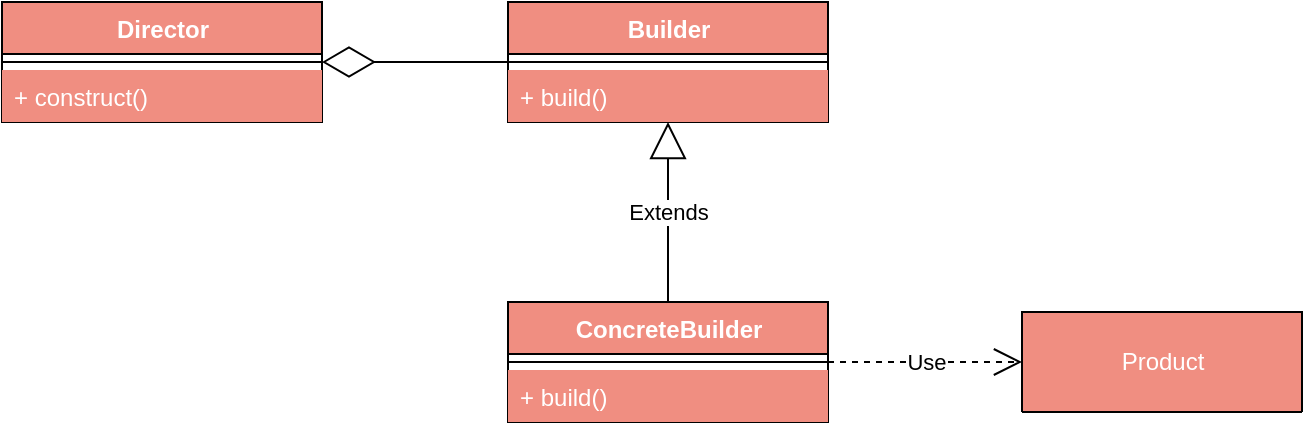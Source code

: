 <mxfile version="12.4.3" type="github" pages="1"><diagram id="1CAOGgvIvjKLpsvZ2Gji" name="Page-1"><mxGraphModel dx="1186" dy="741" grid="1" gridSize="10" guides="1" tooltips="1" connect="1" arrows="1" fold="1" page="1" pageScale="1" pageWidth="827" pageHeight="1169" math="0" shadow="0"><root><mxCell id="0"/><mxCell id="1" parent="0"/><mxCell id="thZ5vhYtM6uTpVSWlaAe-1" value="Builder" style="swimlane;fontStyle=1;align=center;verticalAlign=top;childLayout=stackLayout;horizontal=1;startSize=26;horizontalStack=0;resizeParent=1;resizeParentMax=0;resizeLast=0;collapsible=1;marginBottom=0;fillColor=#F08E81;fontColor=#FFFFFF;html=1;" vertex="1" parent="1"><mxGeometry x="333" y="220" width="160" height="60" as="geometry"/></mxCell><mxCell id="thZ5vhYtM6uTpVSWlaAe-2" value="" style="line;strokeWidth=1;fillColor=#F08E81;align=left;verticalAlign=middle;spacingTop=-1;spacingLeft=3;spacingRight=3;rotatable=0;labelPosition=right;points=[];portConstraint=eastwest;fontColor=#FFFFFF;" vertex="1" parent="thZ5vhYtM6uTpVSWlaAe-1"><mxGeometry y="26" width="160" height="8" as="geometry"/></mxCell><mxCell id="thZ5vhYtM6uTpVSWlaAe-3" value="+ build()" style="text;strokeColor=none;fillColor=#F08E81;align=left;verticalAlign=top;spacingLeft=4;spacingRight=4;overflow=hidden;rotatable=0;points=[[0,0.5],[1,0.5]];portConstraint=eastwest;fontColor=#FFFFFF;" vertex="1" parent="thZ5vhYtM6uTpVSWlaAe-1"><mxGeometry y="34" width="160" height="26" as="geometry"/></mxCell><mxCell id="thZ5vhYtM6uTpVSWlaAe-4" value="ConcreteBuilder" style="swimlane;fontStyle=1;align=center;verticalAlign=top;childLayout=stackLayout;horizontal=1;startSize=26;horizontalStack=0;resizeParent=1;resizeParentMax=0;resizeLast=0;collapsible=1;marginBottom=0;fillColor=#F08E81;fontColor=#FFFFFF;html=1;" vertex="1" parent="1"><mxGeometry x="333" y="370" width="160" height="60" as="geometry"/></mxCell><mxCell id="thZ5vhYtM6uTpVSWlaAe-5" value="" style="line;strokeWidth=1;fillColor=#F08E81;align=left;verticalAlign=middle;spacingTop=-1;spacingLeft=3;spacingRight=3;rotatable=0;labelPosition=right;points=[];portConstraint=eastwest;fontColor=#FFFFFF;" vertex="1" parent="thZ5vhYtM6uTpVSWlaAe-4"><mxGeometry y="26" width="160" height="8" as="geometry"/></mxCell><mxCell id="thZ5vhYtM6uTpVSWlaAe-6" value="+ build()" style="text;strokeColor=none;fillColor=#F08E81;align=left;verticalAlign=top;spacingLeft=4;spacingRight=4;overflow=hidden;rotatable=0;points=[[0,0.5],[1,0.5]];portConstraint=eastwest;fontColor=#FFFFFF;" vertex="1" parent="thZ5vhYtM6uTpVSWlaAe-4"><mxGeometry y="34" width="160" height="26" as="geometry"/></mxCell><mxCell id="thZ5vhYtM6uTpVSWlaAe-7" value="Extends" style="endArrow=block;endSize=16;endFill=0;html=1;fontColor=#000000;exitX=0.5;exitY=0;exitDx=0;exitDy=0;entryX=0.5;entryY=1;entryDx=0;entryDy=0;" edge="1" parent="1" source="thZ5vhYtM6uTpVSWlaAe-4" target="thZ5vhYtM6uTpVSWlaAe-1"><mxGeometry width="160" relative="1" as="geometry"><mxPoint x="173" y="300" as="sourcePoint"/><mxPoint x="333" y="300" as="targetPoint"/></mxGeometry></mxCell><mxCell id="thZ5vhYtM6uTpVSWlaAe-8" value="Product" style="swimlane;fontStyle=0;childLayout=stackLayout;horizontal=1;startSize=50;fillColor=#F08E81;horizontalStack=0;resizeParent=1;resizeParentMax=0;resizeLast=0;collapsible=1;marginBottom=0;fontColor=#FFFFFF;html=1;strokeColor=#000000;" vertex="1" parent="1"><mxGeometry x="590" y="375" width="140" height="50" as="geometry"><mxRectangle x="560" y="370" width="70" height="50" as="alternateBounds"/></mxGeometry></mxCell><mxCell id="thZ5vhYtM6uTpVSWlaAe-9" style="edgeStyle=orthogonalEdgeStyle;rounded=0;orthogonalLoop=1;jettySize=auto;html=1;exitX=0.5;exitY=1;exitDx=0;exitDy=0;startSize=26;fontColor=#FFFFFF;" edge="1" parent="1" source="thZ5vhYtM6uTpVSWlaAe-8" target="thZ5vhYtM6uTpVSWlaAe-8"><mxGeometry relative="1" as="geometry"/></mxCell><mxCell id="thZ5vhYtM6uTpVSWlaAe-10" value="Use" style="endArrow=open;endSize=12;dashed=1;html=1;fontColor=#000000;entryX=0;entryY=0.5;entryDx=0;entryDy=0;exitX=1;exitY=0.5;exitDx=0;exitDy=0;" edge="1" parent="1" source="thZ5vhYtM6uTpVSWlaAe-4" target="thZ5vhYtM6uTpVSWlaAe-8"><mxGeometry width="160" relative="1" as="geometry"><mxPoint x="540" y="400" as="sourcePoint"/><mxPoint x="650" y="400" as="targetPoint"/></mxGeometry></mxCell><mxCell id="thZ5vhYtM6uTpVSWlaAe-11" value="Director" style="swimlane;fontStyle=1;align=center;verticalAlign=top;childLayout=stackLayout;horizontal=1;startSize=26;horizontalStack=0;resizeParent=1;resizeParentMax=0;resizeLast=0;collapsible=1;marginBottom=0;fillColor=#F08E81;fontColor=#FFFFFF;html=1;" vertex="1" parent="1"><mxGeometry x="80" y="220" width="160" height="60" as="geometry"/></mxCell><mxCell id="thZ5vhYtM6uTpVSWlaAe-12" value="" style="line;strokeWidth=1;fillColor=#F08E81;align=left;verticalAlign=middle;spacingTop=-1;spacingLeft=3;spacingRight=3;rotatable=0;labelPosition=right;points=[];portConstraint=eastwest;fontColor=#FFFFFF;" vertex="1" parent="thZ5vhYtM6uTpVSWlaAe-11"><mxGeometry y="26" width="160" height="8" as="geometry"/></mxCell><mxCell id="thZ5vhYtM6uTpVSWlaAe-13" value="+ construct()" style="text;strokeColor=none;fillColor=#F08E81;align=left;verticalAlign=top;spacingLeft=4;spacingRight=4;overflow=hidden;rotatable=0;points=[[0,0.5],[1,0.5]];portConstraint=eastwest;fontColor=#FFFFFF;" vertex="1" parent="thZ5vhYtM6uTpVSWlaAe-11"><mxGeometry y="34" width="160" height="26" as="geometry"/></mxCell><mxCell id="thZ5vhYtM6uTpVSWlaAe-14" value="" style="endArrow=diamondThin;endFill=0;endSize=24;html=1;fontColor=#000000;entryX=1;entryY=0.5;entryDx=0;entryDy=0;exitX=0;exitY=0.5;exitDx=0;exitDy=0;" edge="1" parent="1" source="thZ5vhYtM6uTpVSWlaAe-1" target="thZ5vhYtM6uTpVSWlaAe-11"><mxGeometry width="160" relative="1" as="geometry"><mxPoint x="70" y="400" as="sourcePoint"/><mxPoint x="230" y="400" as="targetPoint"/></mxGeometry></mxCell></root></mxGraphModel></diagram></mxfile>